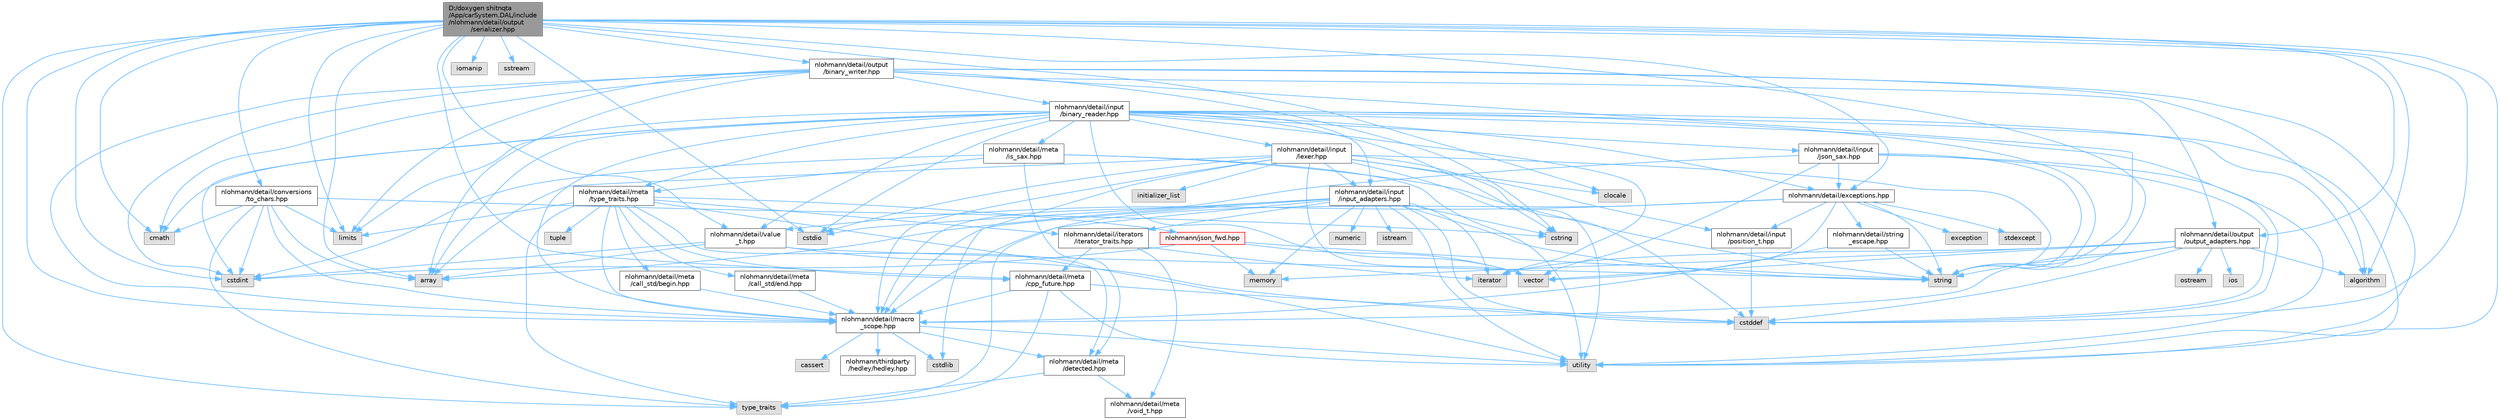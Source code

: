digraph "D:/doxygen shitnqta/App/carSystem.DAL/include/nlohmann/detail/output/serializer.hpp"
{
 // INTERACTIVE_SVG=YES
 // LATEX_PDF_SIZE
  bgcolor="transparent";
  edge [fontname=Helvetica,fontsize=10,labelfontname=Helvetica,labelfontsize=10];
  node [fontname=Helvetica,fontsize=10,shape=box,height=0.2,width=0.4];
  Node1 [id="Node000001",label="D:/doxygen shitnqta\l/App/carSystem.DAL/include\l/nlohmann/detail/output\l/serializer.hpp",height=0.2,width=0.4,color="gray40", fillcolor="grey60", style="filled", fontcolor="black",tooltip=" "];
  Node1 -> Node2 [id="edge1_Node000001_Node000002",color="steelblue1",style="solid",tooltip=" "];
  Node2 [id="Node000002",label="algorithm",height=0.2,width=0.4,color="grey60", fillcolor="#E0E0E0", style="filled",tooltip=" "];
  Node1 -> Node3 [id="edge2_Node000001_Node000003",color="steelblue1",style="solid",tooltip=" "];
  Node3 [id="Node000003",label="array",height=0.2,width=0.4,color="grey60", fillcolor="#E0E0E0", style="filled",tooltip=" "];
  Node1 -> Node4 [id="edge3_Node000001_Node000004",color="steelblue1",style="solid",tooltip=" "];
  Node4 [id="Node000004",label="clocale",height=0.2,width=0.4,color="grey60", fillcolor="#E0E0E0", style="filled",tooltip=" "];
  Node1 -> Node5 [id="edge4_Node000001_Node000005",color="steelblue1",style="solid",tooltip=" "];
  Node5 [id="Node000005",label="cmath",height=0.2,width=0.4,color="grey60", fillcolor="#E0E0E0", style="filled",tooltip=" "];
  Node1 -> Node6 [id="edge5_Node000001_Node000006",color="steelblue1",style="solid",tooltip=" "];
  Node6 [id="Node000006",label="cstddef",height=0.2,width=0.4,color="grey60", fillcolor="#E0E0E0", style="filled",tooltip=" "];
  Node1 -> Node7 [id="edge6_Node000001_Node000007",color="steelblue1",style="solid",tooltip=" "];
  Node7 [id="Node000007",label="cstdint",height=0.2,width=0.4,color="grey60", fillcolor="#E0E0E0", style="filled",tooltip=" "];
  Node1 -> Node8 [id="edge7_Node000001_Node000008",color="steelblue1",style="solid",tooltip=" "];
  Node8 [id="Node000008",label="cstdio",height=0.2,width=0.4,color="grey60", fillcolor="#E0E0E0", style="filled",tooltip=" "];
  Node1 -> Node9 [id="edge8_Node000001_Node000009",color="steelblue1",style="solid",tooltip=" "];
  Node9 [id="Node000009",label="limits",height=0.2,width=0.4,color="grey60", fillcolor="#E0E0E0", style="filled",tooltip=" "];
  Node1 -> Node10 [id="edge9_Node000001_Node000010",color="steelblue1",style="solid",tooltip=" "];
  Node10 [id="Node000010",label="string",height=0.2,width=0.4,color="grey60", fillcolor="#E0E0E0", style="filled",tooltip=" "];
  Node1 -> Node11 [id="edge10_Node000001_Node000011",color="steelblue1",style="solid",tooltip=" "];
  Node11 [id="Node000011",label="iomanip",height=0.2,width=0.4,color="grey60", fillcolor="#E0E0E0", style="filled",tooltip=" "];
  Node1 -> Node12 [id="edge11_Node000001_Node000012",color="steelblue1",style="solid",tooltip=" "];
  Node12 [id="Node000012",label="sstream",height=0.2,width=0.4,color="grey60", fillcolor="#E0E0E0", style="filled",tooltip=" "];
  Node1 -> Node13 [id="edge12_Node000001_Node000013",color="steelblue1",style="solid",tooltip=" "];
  Node13 [id="Node000013",label="type_traits",height=0.2,width=0.4,color="grey60", fillcolor="#E0E0E0", style="filled",tooltip=" "];
  Node1 -> Node14 [id="edge13_Node000001_Node000014",color="steelblue1",style="solid",tooltip=" "];
  Node14 [id="Node000014",label="utility",height=0.2,width=0.4,color="grey60", fillcolor="#E0E0E0", style="filled",tooltip=" "];
  Node1 -> Node15 [id="edge14_Node000001_Node000015",color="steelblue1",style="solid",tooltip=" "];
  Node15 [id="Node000015",label="nlohmann/detail/conversions\l/to_chars.hpp",height=0.2,width=0.4,color="grey40", fillcolor="white", style="filled",URL="$a00152.html",tooltip=" "];
  Node15 -> Node3 [id="edge15_Node000015_Node000003",color="steelblue1",style="solid",tooltip=" "];
  Node15 -> Node5 [id="edge16_Node000015_Node000005",color="steelblue1",style="solid",tooltip=" "];
  Node15 -> Node7 [id="edge17_Node000015_Node000007",color="steelblue1",style="solid",tooltip=" "];
  Node15 -> Node16 [id="edge18_Node000015_Node000016",color="steelblue1",style="solid",tooltip=" "];
  Node16 [id="Node000016",label="cstring",height=0.2,width=0.4,color="grey60", fillcolor="#E0E0E0", style="filled",tooltip=" "];
  Node15 -> Node9 [id="edge19_Node000015_Node000009",color="steelblue1",style="solid",tooltip=" "];
  Node15 -> Node13 [id="edge20_Node000015_Node000013",color="steelblue1",style="solid",tooltip=" "];
  Node15 -> Node17 [id="edge21_Node000015_Node000017",color="steelblue1",style="solid",tooltip=" "];
  Node17 [id="Node000017",label="nlohmann/detail/macro\l_scope.hpp",height=0.2,width=0.4,color="grey40", fillcolor="white", style="filled",URL="$a00206.html",tooltip=" "];
  Node17 -> Node14 [id="edge22_Node000017_Node000014",color="steelblue1",style="solid",tooltip=" "];
  Node17 -> Node18 [id="edge23_Node000017_Node000018",color="steelblue1",style="solid",tooltip=" "];
  Node18 [id="Node000018",label="nlohmann/thirdparty\l/hedley/hedley.hpp",height=0.2,width=0.4,color="grey40", fillcolor="white", style="filled",URL="$a00260.html",tooltip=" "];
  Node17 -> Node19 [id="edge24_Node000017_Node000019",color="steelblue1",style="solid",tooltip=" "];
  Node19 [id="Node000019",label="nlohmann/detail/meta\l/detected.hpp",height=0.2,width=0.4,color="grey40", fillcolor="white", style="filled",URL="$a00221.html",tooltip=" "];
  Node19 -> Node13 [id="edge25_Node000019_Node000013",color="steelblue1",style="solid",tooltip=" "];
  Node19 -> Node20 [id="edge26_Node000019_Node000020",color="steelblue1",style="solid",tooltip=" "];
  Node20 [id="Node000020",label="nlohmann/detail/meta\l/void_t.hpp",height=0.2,width=0.4,color="grey40", fillcolor="white", style="filled",URL="$a00233.html",tooltip=" "];
  Node17 -> Node21 [id="edge27_Node000017_Node000021",color="steelblue1",style="solid",tooltip=" "];
  Node21 [id="Node000021",label="cstdlib",height=0.2,width=0.4,color="grey60", fillcolor="#E0E0E0", style="filled",tooltip=" "];
  Node17 -> Node22 [id="edge28_Node000017_Node000022",color="steelblue1",style="solid",tooltip=" "];
  Node22 [id="Node000022",label="cassert",height=0.2,width=0.4,color="grey60", fillcolor="#E0E0E0", style="filled",tooltip=" "];
  Node1 -> Node23 [id="edge29_Node000001_Node000023",color="steelblue1",style="solid",tooltip=" "];
  Node23 [id="Node000023",label="nlohmann/detail/exceptions.hpp",height=0.2,width=0.4,color="grey40", fillcolor="white", style="filled",URL="$a00158.html",tooltip=" "];
  Node23 -> Node24 [id="edge30_Node000023_Node000024",color="steelblue1",style="solid",tooltip=" "];
  Node24 [id="Node000024",label="exception",height=0.2,width=0.4,color="grey60", fillcolor="#E0E0E0", style="filled",tooltip=" "];
  Node23 -> Node25 [id="edge31_Node000023_Node000025",color="steelblue1",style="solid",tooltip=" "];
  Node25 [id="Node000025",label="stdexcept",height=0.2,width=0.4,color="grey60", fillcolor="#E0E0E0", style="filled",tooltip=" "];
  Node23 -> Node10 [id="edge32_Node000023_Node000010",color="steelblue1",style="solid",tooltip=" "];
  Node23 -> Node26 [id="edge33_Node000023_Node000026",color="steelblue1",style="solid",tooltip=" "];
  Node26 [id="Node000026",label="vector",height=0.2,width=0.4,color="grey60", fillcolor="#E0E0E0", style="filled",tooltip=" "];
  Node23 -> Node27 [id="edge34_Node000023_Node000027",color="steelblue1",style="solid",tooltip=" "];
  Node27 [id="Node000027",label="nlohmann/detail/value\l_t.hpp",height=0.2,width=0.4,color="grey40", fillcolor="white", style="filled",URL="$a00248.html",tooltip=" "];
  Node27 -> Node3 [id="edge35_Node000027_Node000003",color="steelblue1",style="solid",tooltip=" "];
  Node27 -> Node6 [id="edge36_Node000027_Node000006",color="steelblue1",style="solid",tooltip=" "];
  Node27 -> Node7 [id="edge37_Node000027_Node000007",color="steelblue1",style="solid",tooltip=" "];
  Node27 -> Node10 [id="edge38_Node000027_Node000010",color="steelblue1",style="solid",tooltip=" "];
  Node23 -> Node28 [id="edge39_Node000023_Node000028",color="steelblue1",style="solid",tooltip=" "];
  Node28 [id="Node000028",label="nlohmann/detail/string\l_escape.hpp",height=0.2,width=0.4,color="grey40", fillcolor="white", style="filled",URL="$a00245.html",tooltip=" "];
  Node28 -> Node10 [id="edge40_Node000028_Node000010",color="steelblue1",style="solid",tooltip=" "];
  Node28 -> Node17 [id="edge41_Node000028_Node000017",color="steelblue1",style="solid",tooltip=" "];
  Node23 -> Node29 [id="edge42_Node000023_Node000029",color="steelblue1",style="solid",tooltip=" "];
  Node29 [id="Node000029",label="nlohmann/detail/input\l/position_t.hpp",height=0.2,width=0.4,color="grey40", fillcolor="white", style="filled",URL="$a00179.html",tooltip=" "];
  Node29 -> Node6 [id="edge43_Node000029_Node000006",color="steelblue1",style="solid",tooltip=" "];
  Node23 -> Node17 [id="edge44_Node000023_Node000017",color="steelblue1",style="solid",tooltip=" "];
  Node1 -> Node17 [id="edge45_Node000001_Node000017",color="steelblue1",style="solid",tooltip=" "];
  Node1 -> Node30 [id="edge46_Node000001_Node000030",color="steelblue1",style="solid",tooltip=" "];
  Node30 [id="Node000030",label="nlohmann/detail/meta\l/cpp_future.hpp",height=0.2,width=0.4,color="grey40", fillcolor="white", style="filled",URL="$a00218.html",tooltip=" "];
  Node30 -> Node6 [id="edge47_Node000030_Node000006",color="steelblue1",style="solid",tooltip=" "];
  Node30 -> Node13 [id="edge48_Node000030_Node000013",color="steelblue1",style="solid",tooltip=" "];
  Node30 -> Node14 [id="edge49_Node000030_Node000014",color="steelblue1",style="solid",tooltip=" "];
  Node30 -> Node17 [id="edge50_Node000030_Node000017",color="steelblue1",style="solid",tooltip=" "];
  Node1 -> Node31 [id="edge51_Node000001_Node000031",color="steelblue1",style="solid",tooltip=" "];
  Node31 [id="Node000031",label="nlohmann/detail/output\l/binary_writer.hpp",height=0.2,width=0.4,color="grey40", fillcolor="white", style="filled",URL="$a00236.html",tooltip=" "];
  Node31 -> Node2 [id="edge52_Node000031_Node000002",color="steelblue1",style="solid",tooltip=" "];
  Node31 -> Node3 [id="edge53_Node000031_Node000003",color="steelblue1",style="solid",tooltip=" "];
  Node31 -> Node5 [id="edge54_Node000031_Node000005",color="steelblue1",style="solid",tooltip=" "];
  Node31 -> Node7 [id="edge55_Node000031_Node000007",color="steelblue1",style="solid",tooltip=" "];
  Node31 -> Node16 [id="edge56_Node000031_Node000016",color="steelblue1",style="solid",tooltip=" "];
  Node31 -> Node9 [id="edge57_Node000031_Node000009",color="steelblue1",style="solid",tooltip=" "];
  Node31 -> Node10 [id="edge58_Node000031_Node000010",color="steelblue1",style="solid",tooltip=" "];
  Node31 -> Node14 [id="edge59_Node000031_Node000014",color="steelblue1",style="solid",tooltip=" "];
  Node31 -> Node32 [id="edge60_Node000031_Node000032",color="steelblue1",style="solid",tooltip=" "];
  Node32 [id="Node000032",label="nlohmann/detail/input\l/binary_reader.hpp",height=0.2,width=0.4,color="grey40", fillcolor="white", style="filled",URL="$a00164.html",tooltip=" "];
  Node32 -> Node2 [id="edge61_Node000032_Node000002",color="steelblue1",style="solid",tooltip=" "];
  Node32 -> Node3 [id="edge62_Node000032_Node000003",color="steelblue1",style="solid",tooltip=" "];
  Node32 -> Node5 [id="edge63_Node000032_Node000005",color="steelblue1",style="solid",tooltip=" "];
  Node32 -> Node6 [id="edge64_Node000032_Node000006",color="steelblue1",style="solid",tooltip=" "];
  Node32 -> Node7 [id="edge65_Node000032_Node000007",color="steelblue1",style="solid",tooltip=" "];
  Node32 -> Node8 [id="edge66_Node000032_Node000008",color="steelblue1",style="solid",tooltip=" "];
  Node32 -> Node16 [id="edge67_Node000032_Node000016",color="steelblue1",style="solid",tooltip=" "];
  Node32 -> Node33 [id="edge68_Node000032_Node000033",color="steelblue1",style="solid",tooltip=" "];
  Node33 [id="Node000033",label="iterator",height=0.2,width=0.4,color="grey60", fillcolor="#E0E0E0", style="filled",tooltip=" "];
  Node32 -> Node9 [id="edge69_Node000032_Node000009",color="steelblue1",style="solid",tooltip=" "];
  Node32 -> Node10 [id="edge70_Node000032_Node000010",color="steelblue1",style="solid",tooltip=" "];
  Node32 -> Node14 [id="edge71_Node000032_Node000014",color="steelblue1",style="solid",tooltip=" "];
  Node32 -> Node26 [id="edge72_Node000032_Node000026",color="steelblue1",style="solid",tooltip=" "];
  Node32 -> Node23 [id="edge73_Node000032_Node000023",color="steelblue1",style="solid",tooltip=" "];
  Node32 -> Node34 [id="edge74_Node000032_Node000034",color="steelblue1",style="solid",tooltip=" "];
  Node34 [id="Node000034",label="nlohmann/detail/input\l/input_adapters.hpp",height=0.2,width=0.4,color="grey40", fillcolor="white", style="filled",URL="$a00167.html",tooltip=" "];
  Node34 -> Node3 [id="edge75_Node000034_Node000003",color="steelblue1",style="solid",tooltip=" "];
  Node34 -> Node6 [id="edge76_Node000034_Node000006",color="steelblue1",style="solid",tooltip=" "];
  Node34 -> Node16 [id="edge77_Node000034_Node000016",color="steelblue1",style="solid",tooltip=" "];
  Node34 -> Node33 [id="edge78_Node000034_Node000033",color="steelblue1",style="solid",tooltip=" "];
  Node34 -> Node35 [id="edge79_Node000034_Node000035",color="steelblue1",style="solid",tooltip=" "];
  Node35 [id="Node000035",label="memory",height=0.2,width=0.4,color="grey60", fillcolor="#E0E0E0", style="filled",tooltip=" "];
  Node34 -> Node36 [id="edge80_Node000034_Node000036",color="steelblue1",style="solid",tooltip=" "];
  Node36 [id="Node000036",label="numeric",height=0.2,width=0.4,color="grey60", fillcolor="#E0E0E0", style="filled",tooltip=" "];
  Node34 -> Node10 [id="edge81_Node000034_Node000010",color="steelblue1",style="solid",tooltip=" "];
  Node34 -> Node13 [id="edge82_Node000034_Node000013",color="steelblue1",style="solid",tooltip=" "];
  Node34 -> Node14 [id="edge83_Node000034_Node000014",color="steelblue1",style="solid",tooltip=" "];
  Node34 -> Node8 [id="edge84_Node000034_Node000008",color="steelblue1",style="solid",tooltip=" "];
  Node34 -> Node37 [id="edge85_Node000034_Node000037",color="steelblue1",style="solid",tooltip=" "];
  Node37 [id="Node000037",label="istream",height=0.2,width=0.4,color="grey60", fillcolor="#E0E0E0", style="filled",tooltip=" "];
  Node34 -> Node38 [id="edge86_Node000034_Node000038",color="steelblue1",style="solid",tooltip=" "];
  Node38 [id="Node000038",label="nlohmann/detail/iterators\l/iterator_traits.hpp",height=0.2,width=0.4,color="grey40", fillcolor="white", style="filled",URL="$a00188.html",tooltip=" "];
  Node38 -> Node33 [id="edge87_Node000038_Node000033",color="steelblue1",style="solid",tooltip=" "];
  Node38 -> Node20 [id="edge88_Node000038_Node000020",color="steelblue1",style="solid",tooltip=" "];
  Node38 -> Node30 [id="edge89_Node000038_Node000030",color="steelblue1",style="solid",tooltip=" "];
  Node34 -> Node17 [id="edge90_Node000034_Node000017",color="steelblue1",style="solid",tooltip=" "];
  Node32 -> Node39 [id="edge91_Node000032_Node000039",color="steelblue1",style="solid",tooltip=" "];
  Node39 [id="Node000039",label="nlohmann/detail/input\l/json_sax.hpp",height=0.2,width=0.4,color="grey40", fillcolor="white", style="filled",URL="$a00170.html",tooltip=" "];
  Node39 -> Node6 [id="edge92_Node000039_Node000006",color="steelblue1",style="solid",tooltip=" "];
  Node39 -> Node10 [id="edge93_Node000039_Node000010",color="steelblue1",style="solid",tooltip=" "];
  Node39 -> Node14 [id="edge94_Node000039_Node000014",color="steelblue1",style="solid",tooltip=" "];
  Node39 -> Node26 [id="edge95_Node000039_Node000026",color="steelblue1",style="solid",tooltip=" "];
  Node39 -> Node23 [id="edge96_Node000039_Node000023",color="steelblue1",style="solid",tooltip=" "];
  Node39 -> Node17 [id="edge97_Node000039_Node000017",color="steelblue1",style="solid",tooltip=" "];
  Node32 -> Node40 [id="edge98_Node000032_Node000040",color="steelblue1",style="solid",tooltip=" "];
  Node40 [id="Node000040",label="nlohmann/detail/input\l/lexer.hpp",height=0.2,width=0.4,color="grey40", fillcolor="white", style="filled",URL="$a00173.html",tooltip=" "];
  Node40 -> Node3 [id="edge99_Node000040_Node000003",color="steelblue1",style="solid",tooltip=" "];
  Node40 -> Node4 [id="edge100_Node000040_Node000004",color="steelblue1",style="solid",tooltip=" "];
  Node40 -> Node6 [id="edge101_Node000040_Node000006",color="steelblue1",style="solid",tooltip=" "];
  Node40 -> Node8 [id="edge102_Node000040_Node000008",color="steelblue1",style="solid",tooltip=" "];
  Node40 -> Node21 [id="edge103_Node000040_Node000021",color="steelblue1",style="solid",tooltip=" "];
  Node40 -> Node41 [id="edge104_Node000040_Node000041",color="steelblue1",style="solid",tooltip=" "];
  Node41 [id="Node000041",label="initializer_list",height=0.2,width=0.4,color="grey60", fillcolor="#E0E0E0", style="filled",tooltip=" "];
  Node40 -> Node10 [id="edge105_Node000040_Node000010",color="steelblue1",style="solid",tooltip=" "];
  Node40 -> Node14 [id="edge106_Node000040_Node000014",color="steelblue1",style="solid",tooltip=" "];
  Node40 -> Node26 [id="edge107_Node000040_Node000026",color="steelblue1",style="solid",tooltip=" "];
  Node40 -> Node34 [id="edge108_Node000040_Node000034",color="steelblue1",style="solid",tooltip=" "];
  Node40 -> Node29 [id="edge109_Node000040_Node000029",color="steelblue1",style="solid",tooltip=" "];
  Node40 -> Node17 [id="edge110_Node000040_Node000017",color="steelblue1",style="solid",tooltip=" "];
  Node32 -> Node17 [id="edge111_Node000032_Node000017",color="steelblue1",style="solid",tooltip=" "];
  Node32 -> Node42 [id="edge112_Node000032_Node000042",color="steelblue1",style="solid",tooltip=" "];
  Node42 [id="Node000042",label="nlohmann/detail/meta\l/is_sax.hpp",height=0.2,width=0.4,color="grey40", fillcolor="white", style="filled",URL="$a00227.html",tooltip=" "];
  Node42 -> Node7 [id="edge113_Node000042_Node000007",color="steelblue1",style="solid",tooltip=" "];
  Node42 -> Node14 [id="edge114_Node000042_Node000014",color="steelblue1",style="solid",tooltip=" "];
  Node42 -> Node10 [id="edge115_Node000042_Node000010",color="steelblue1",style="solid",tooltip=" "];
  Node42 -> Node19 [id="edge116_Node000042_Node000019",color="steelblue1",style="solid",tooltip=" "];
  Node42 -> Node43 [id="edge117_Node000042_Node000043",color="steelblue1",style="solid",tooltip=" "];
  Node43 [id="Node000043",label="nlohmann/detail/meta\l/type_traits.hpp",height=0.2,width=0.4,color="grey40", fillcolor="white", style="filled",URL="$a00230.html",tooltip=" "];
  Node43 -> Node9 [id="edge118_Node000043_Node000009",color="steelblue1",style="solid",tooltip=" "];
  Node43 -> Node13 [id="edge119_Node000043_Node000013",color="steelblue1",style="solid",tooltip=" "];
  Node43 -> Node14 [id="edge120_Node000043_Node000014",color="steelblue1",style="solid",tooltip=" "];
  Node43 -> Node44 [id="edge121_Node000043_Node000044",color="steelblue1",style="solid",tooltip=" "];
  Node44 [id="Node000044",label="tuple",height=0.2,width=0.4,color="grey60", fillcolor="#E0E0E0", style="filled",tooltip=" "];
  Node43 -> Node17 [id="edge122_Node000043_Node000017",color="steelblue1",style="solid",tooltip=" "];
  Node43 -> Node38 [id="edge123_Node000043_Node000038",color="steelblue1",style="solid",tooltip=" "];
  Node43 -> Node45 [id="edge124_Node000043_Node000045",color="steelblue1",style="solid",tooltip=" "];
  Node45 [id="Node000045",label="nlohmann/detail/meta\l/call_std/begin.hpp",height=0.2,width=0.4,color="grey40", fillcolor="white", style="filled",URL="$a00212.html",tooltip=" "];
  Node45 -> Node17 [id="edge125_Node000045_Node000017",color="steelblue1",style="solid",tooltip=" "];
  Node43 -> Node46 [id="edge126_Node000043_Node000046",color="steelblue1",style="solid",tooltip=" "];
  Node46 [id="Node000046",label="nlohmann/detail/meta\l/call_std/end.hpp",height=0.2,width=0.4,color="grey40", fillcolor="white", style="filled",URL="$a00215.html",tooltip=" "];
  Node46 -> Node17 [id="edge127_Node000046_Node000017",color="steelblue1",style="solid",tooltip=" "];
  Node43 -> Node30 [id="edge128_Node000043_Node000030",color="steelblue1",style="solid",tooltip=" "];
  Node43 -> Node19 [id="edge129_Node000043_Node000019",color="steelblue1",style="solid",tooltip=" "];
  Node43 -> Node47 [id="edge130_Node000043_Node000047",color="steelblue1",style="solid",tooltip=" "];
  Node47 [id="Node000047",label="nlohmann/json_fwd.hpp",height=0.2,width=0.4,color="red", fillcolor="#FFF0F0", style="filled",URL="$a00254.html",tooltip=" "];
  Node47 -> Node7 [id="edge131_Node000047_Node000007",color="steelblue1",style="solid",tooltip=" "];
  Node47 -> Node35 [id="edge132_Node000047_Node000035",color="steelblue1",style="solid",tooltip=" "];
  Node47 -> Node10 [id="edge133_Node000047_Node000010",color="steelblue1",style="solid",tooltip=" "];
  Node47 -> Node26 [id="edge134_Node000047_Node000026",color="steelblue1",style="solid",tooltip=" "];
  Node32 -> Node43 [id="edge135_Node000032_Node000043",color="steelblue1",style="solid",tooltip=" "];
  Node32 -> Node27 [id="edge136_Node000032_Node000027",color="steelblue1",style="solid",tooltip=" "];
  Node31 -> Node17 [id="edge137_Node000031_Node000017",color="steelblue1",style="solid",tooltip=" "];
  Node31 -> Node49 [id="edge138_Node000031_Node000049",color="steelblue1",style="solid",tooltip=" "];
  Node49 [id="Node000049",label="nlohmann/detail/output\l/output_adapters.hpp",height=0.2,width=0.4,color="grey40", fillcolor="white", style="filled",URL="$a00239.html",tooltip=" "];
  Node49 -> Node2 [id="edge139_Node000049_Node000002",color="steelblue1",style="solid",tooltip=" "];
  Node49 -> Node6 [id="edge140_Node000049_Node000006",color="steelblue1",style="solid",tooltip=" "];
  Node49 -> Node33 [id="edge141_Node000049_Node000033",color="steelblue1",style="solid",tooltip=" "];
  Node49 -> Node35 [id="edge142_Node000049_Node000035",color="steelblue1",style="solid",tooltip=" "];
  Node49 -> Node10 [id="edge143_Node000049_Node000010",color="steelblue1",style="solid",tooltip=" "];
  Node49 -> Node26 [id="edge144_Node000049_Node000026",color="steelblue1",style="solid",tooltip=" "];
  Node49 -> Node50 [id="edge145_Node000049_Node000050",color="steelblue1",style="solid",tooltip=" "];
  Node50 [id="Node000050",label="ios",height=0.2,width=0.4,color="grey60", fillcolor="#E0E0E0", style="filled",tooltip=" "];
  Node49 -> Node51 [id="edge146_Node000049_Node000051",color="steelblue1",style="solid",tooltip=" "];
  Node51 [id="Node000051",label="ostream",height=0.2,width=0.4,color="grey60", fillcolor="#E0E0E0", style="filled",tooltip=" "];
  Node49 -> Node17 [id="edge147_Node000049_Node000017",color="steelblue1",style="solid",tooltip=" "];
  Node1 -> Node49 [id="edge148_Node000001_Node000049",color="steelblue1",style="solid",tooltip=" "];
  Node1 -> Node27 [id="edge149_Node000001_Node000027",color="steelblue1",style="solid",tooltip=" "];
}
